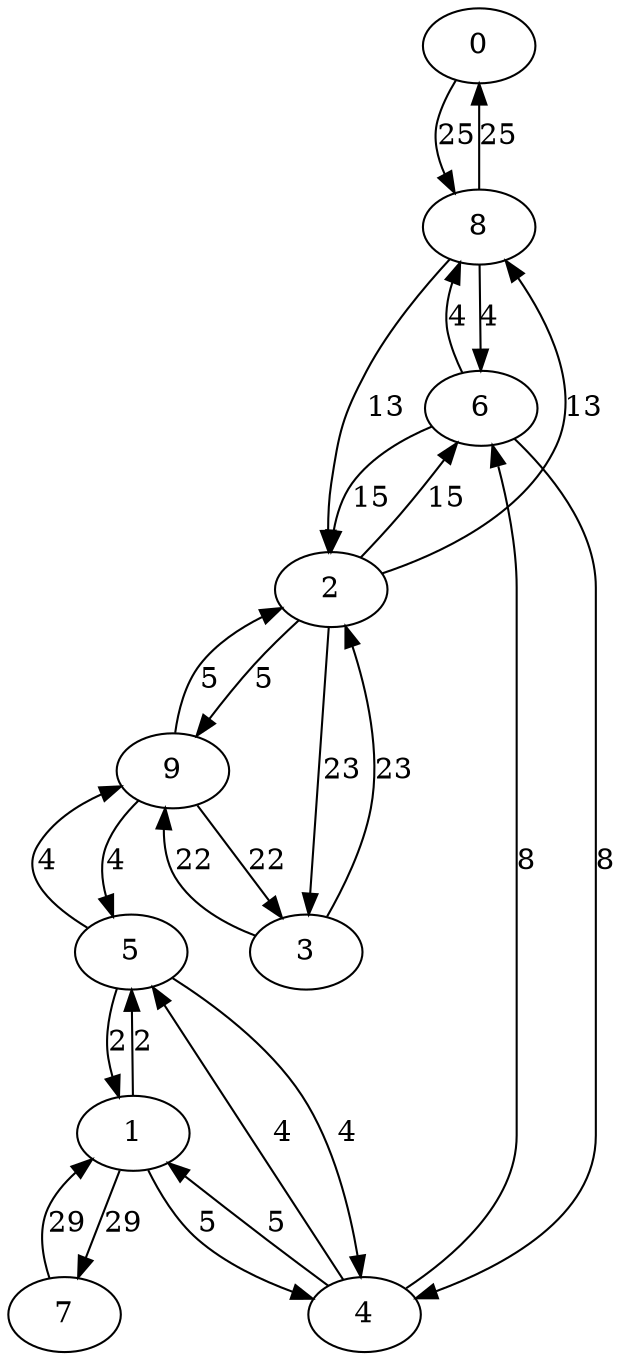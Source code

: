 digraph G {
  0 -> 8 [label="25"]
  1 -> 4 [label="5"]
  1 -> 5 [label="2"]
  1 -> 7 [label="29"]
  2 -> 3 [label="23"]
  2 -> 6 [label="15"]
  2 -> 8 [label="13"]
  2 -> 9 [label="5"]
  3 -> 2 [label="23"]
  3 -> 9 [label="22"]
  4 -> 1 [label="5"]
  4 -> 5 [label="4"]
  4 -> 6 [label="8"]
  5 -> 1 [label="2"]
  5 -> 4 [label="4"]
  5 -> 9 [label="4"]
  6 -> 2 [label="15"]
  6 -> 4 [label="8"]
  6 -> 8 [label="4"]
  7 -> 1 [label="29"]
  8 -> 0 [label="25"]
  8 -> 2 [label="13"]
  8 -> 6 [label="4"]
  9 -> 2 [label="5"]
  9 -> 3 [label="22"]
  9 -> 5 [label="4"]
}
